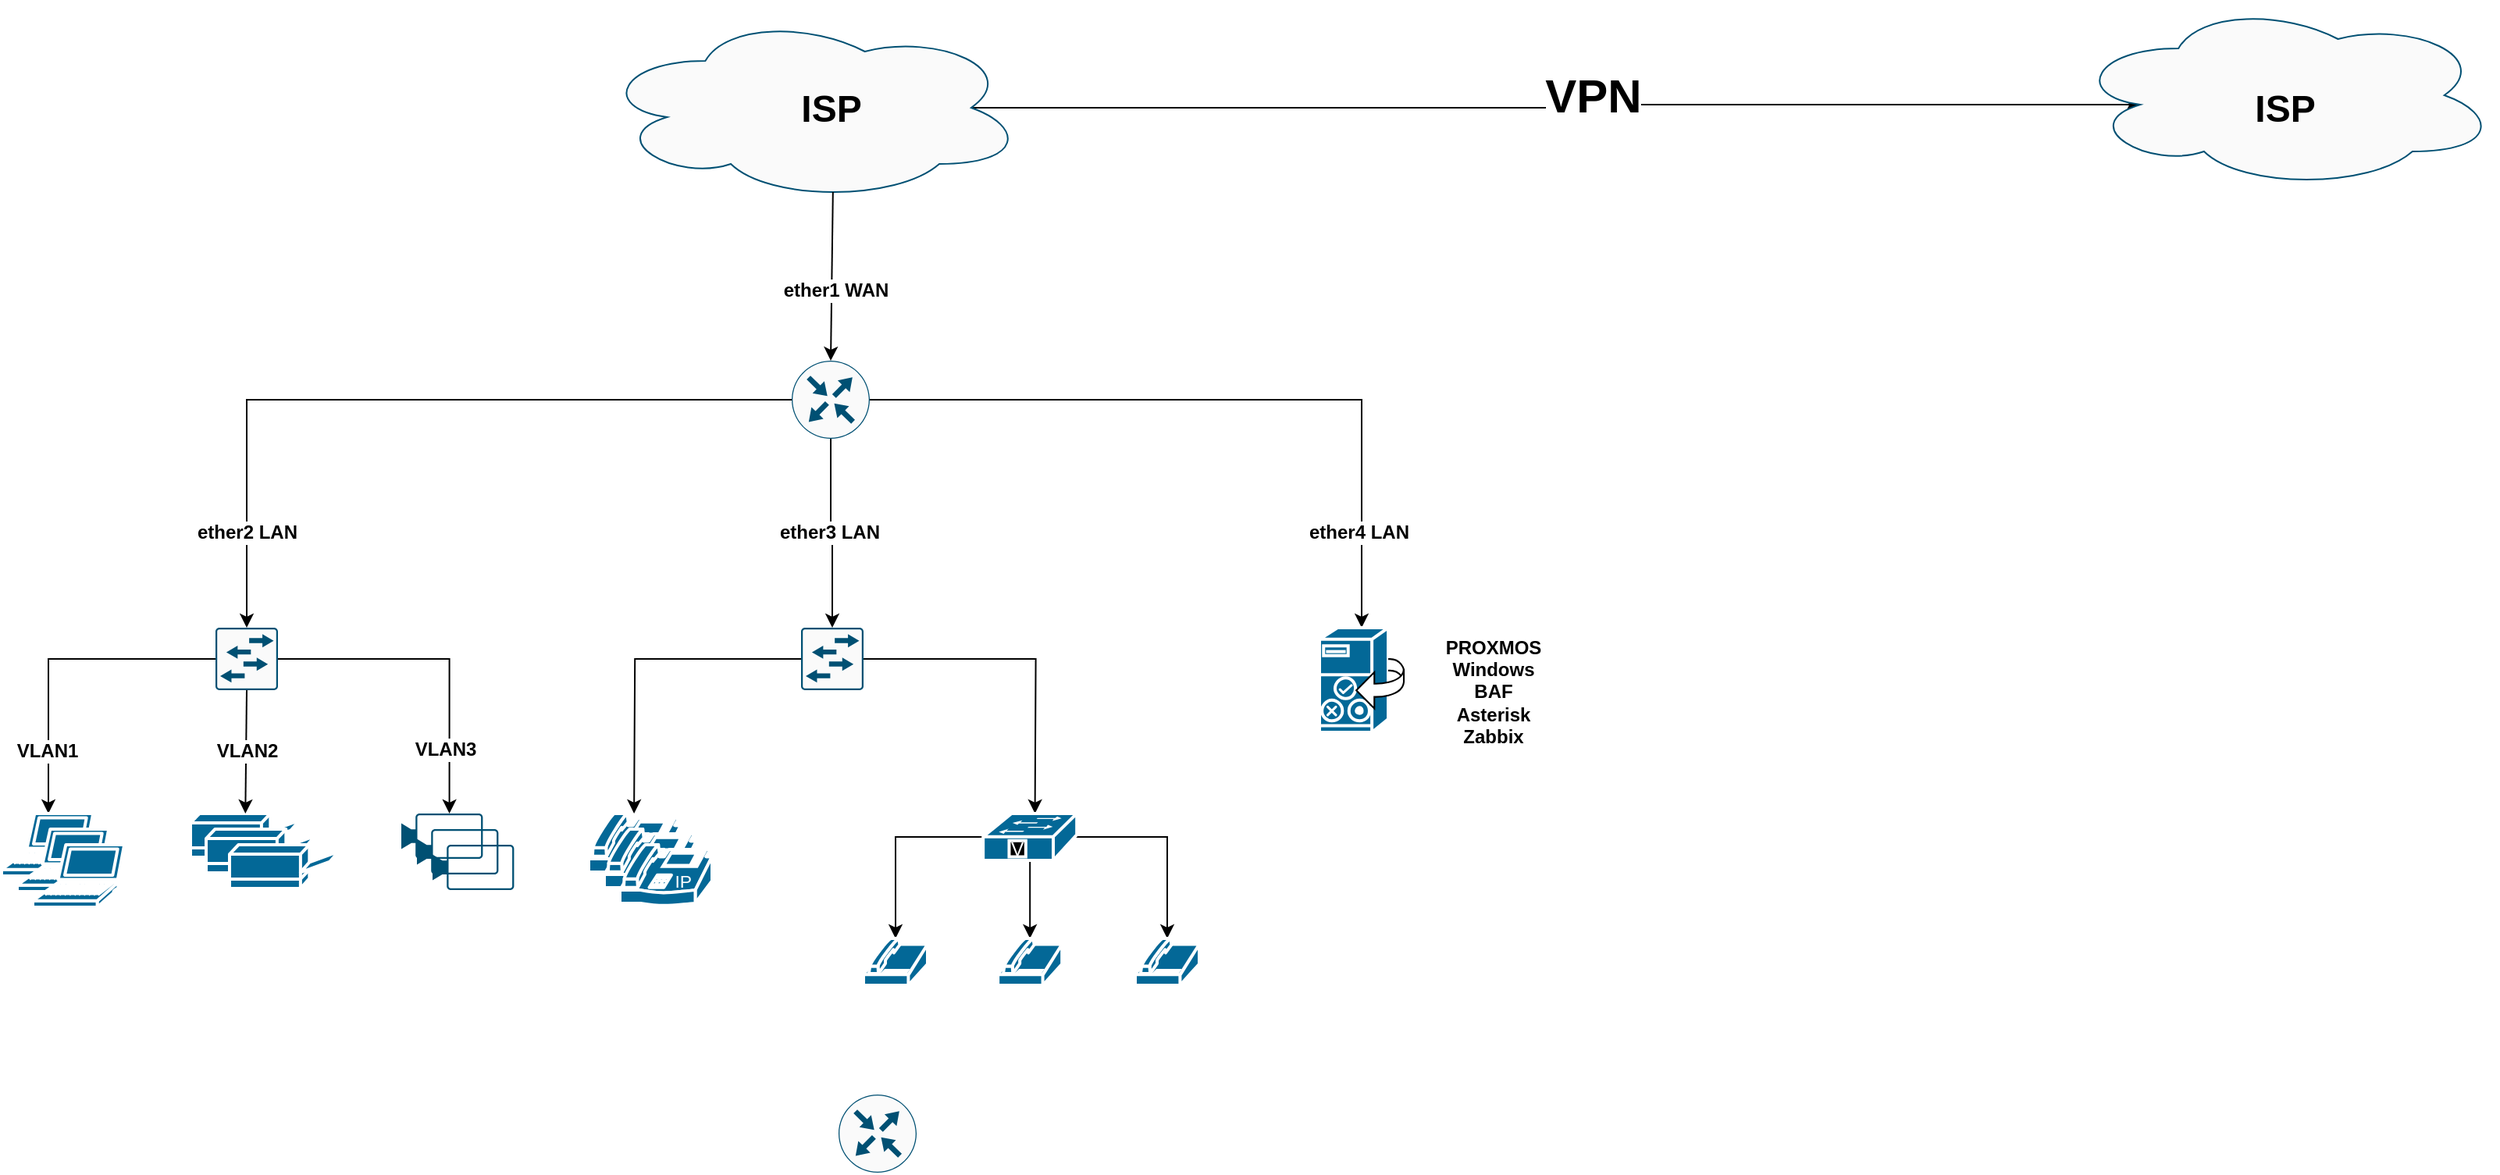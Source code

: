 <mxfile version="21.4.0" type="github">
  <diagram name="Сторінка-1" id="vxo9Mqeuw824rBDed6Ia">
    <mxGraphModel dx="2200" dy="1133" grid="1" gridSize="10" guides="1" tooltips="1" connect="1" arrows="1" fold="1" page="1" pageScale="1" pageWidth="827" pageHeight="1169" math="0" shadow="0">
      <root>
        <mxCell id="0" />
        <mxCell id="1" parent="0" />
        <mxCell id="CQcQ-5Wc7K7yggL2U02R-41" style="edgeStyle=orthogonalEdgeStyle;rounded=0;orthogonalLoop=1;jettySize=auto;html=1;exitX=0;exitY=0.5;exitDx=0;exitDy=0;exitPerimeter=0;" parent="1" source="CQcQ-5Wc7K7yggL2U02R-2" target="CQcQ-5Wc7K7yggL2U02R-11" edge="1">
          <mxGeometry relative="1" as="geometry">
            <mxPoint x="60" y="491" as="targetPoint" />
          </mxGeometry>
        </mxCell>
        <mxCell id="ToMg07O6w9Gh0h7sEnPY-10" value="VLAN1" style="edgeLabel;html=1;align=center;verticalAlign=middle;resizable=0;points=[];fontStyle=1;fontSize=12;" vertex="1" connectable="0" parent="CQcQ-5Wc7K7yggL2U02R-41">
          <mxGeometry x="0.402" y="-3" relative="1" as="geometry">
            <mxPoint x="2" y="21" as="offset" />
          </mxGeometry>
        </mxCell>
        <mxCell id="ToMg07O6w9Gh0h7sEnPY-6" style="edgeStyle=orthogonalEdgeStyle;rounded=0;orthogonalLoop=1;jettySize=auto;html=1;exitX=1;exitY=0.5;exitDx=0;exitDy=0;exitPerimeter=0;entryX=0.59;entryY=0;entryDx=0;entryDy=0;entryPerimeter=0;" edge="1" parent="1" source="CQcQ-5Wc7K7yggL2U02R-2" target="ToMg07O6w9Gh0h7sEnPY-3">
          <mxGeometry relative="1" as="geometry" />
        </mxCell>
        <mxCell id="ToMg07O6w9Gh0h7sEnPY-13" value="VLAN3" style="edgeLabel;html=1;align=center;verticalAlign=middle;resizable=0;points=[];fontStyle=1;fontSize=12;" vertex="1" connectable="0" parent="ToMg07O6w9Gh0h7sEnPY-6">
          <mxGeometry x="0.563" y="-3" relative="1" as="geometry">
            <mxPoint y="5" as="offset" />
          </mxGeometry>
        </mxCell>
        <mxCell id="CQcQ-5Wc7K7yggL2U02R-2" value="" style="sketch=0;points=[[0.015,0.015,0],[0.985,0.015,0],[0.985,0.985,0],[0.015,0.985,0],[0.25,0,0],[0.5,0,0],[0.75,0,0],[1,0.25,0],[1,0.5,0],[1,0.75,0],[0.75,1,0],[0.5,1,0],[0.25,1,0],[0,0.75,0],[0,0.5,0],[0,0.25,0]];verticalLabelPosition=bottom;html=1;verticalAlign=top;aspect=fixed;align=center;pointerEvents=1;shape=mxgraph.cisco19.rect;prIcon=l2_switch;fillColor=#FAFAFA;strokeColor=#005073;" parent="1" vertex="1">
          <mxGeometry x="141" y="401" width="40" height="40" as="geometry" />
        </mxCell>
        <mxCell id="ToMg07O6w9Gh0h7sEnPY-37" style="edgeStyle=orthogonalEdgeStyle;rounded=0;orthogonalLoop=1;jettySize=auto;html=1;exitX=0.5;exitY=1;exitDx=0;exitDy=0;exitPerimeter=0;entryX=0.5;entryY=0;entryDx=0;entryDy=0;entryPerimeter=0;" edge="1" parent="1" source="CQcQ-5Wc7K7yggL2U02R-5" target="ToMg07O6w9Gh0h7sEnPY-25">
          <mxGeometry relative="1" as="geometry" />
        </mxCell>
        <mxCell id="ToMg07O6w9Gh0h7sEnPY-38" value="ether3 LAN" style="edgeLabel;html=1;align=center;verticalAlign=middle;resizable=0;points=[];fontStyle=1;fontSize=12;" vertex="1" connectable="0" parent="ToMg07O6w9Gh0h7sEnPY-37">
          <mxGeometry x="-0.191" y="-1" relative="1" as="geometry">
            <mxPoint y="10" as="offset" />
          </mxGeometry>
        </mxCell>
        <mxCell id="CQcQ-5Wc7K7yggL2U02R-5" value="" style="sketch=0;points=[[0.5,0,0],[1,0.5,0],[0.5,1,0],[0,0.5,0],[0.145,0.145,0],[0.856,0.145,0],[0.855,0.856,0],[0.145,0.855,0]];verticalLabelPosition=bottom;html=1;verticalAlign=top;aspect=fixed;align=center;pointerEvents=1;shape=mxgraph.cisco19.rect;prIcon=router;fillColor=#FAFAFA;strokeColor=#005073;" parent="1" vertex="1">
          <mxGeometry x="510" y="230" width="50" height="50" as="geometry" />
        </mxCell>
        <mxCell id="CQcQ-5Wc7K7yggL2U02R-6" value="" style="sketch=0;points=[[0.5,0,0],[1,0.5,0],[0.5,1,0],[0,0.5,0],[0.145,0.145,0],[0.856,0.145,0],[0.855,0.856,0],[0.145,0.855,0]];verticalLabelPosition=bottom;html=1;verticalAlign=top;aspect=fixed;align=center;pointerEvents=1;shape=mxgraph.cisco19.rect;prIcon=router;fillColor=#FAFAFA;strokeColor=#005073;" parent="1" vertex="1">
          <mxGeometry x="540" y="700" width="50" height="50" as="geometry" />
        </mxCell>
        <mxCell id="CQcQ-5Wc7K7yggL2U02R-39" style="edgeStyle=orthogonalEdgeStyle;rounded=0;orthogonalLoop=1;jettySize=auto;html=1;exitX=0;exitY=0.5;exitDx=0;exitDy=0;exitPerimeter=0;entryX=0.5;entryY=0;entryDx=0;entryDy=0;entryPerimeter=0;" parent="1" source="CQcQ-5Wc7K7yggL2U02R-5" target="CQcQ-5Wc7K7yggL2U02R-2" edge="1">
          <mxGeometry relative="1" as="geometry">
            <mxPoint x="484.59" y="251" as="sourcePoint" />
          </mxGeometry>
        </mxCell>
        <mxCell id="ToMg07O6w9Gh0h7sEnPY-15" value="ether2 LAN" style="edgeLabel;html=1;align=center;verticalAlign=middle;resizable=0;points=[];fontStyle=1;fontSize=12;" vertex="1" connectable="0" parent="CQcQ-5Wc7K7yggL2U02R-39">
          <mxGeometry x="0.853" relative="1" as="geometry">
            <mxPoint y="-25" as="offset" />
          </mxGeometry>
        </mxCell>
        <mxCell id="CQcQ-5Wc7K7yggL2U02R-49" style="edgeStyle=orthogonalEdgeStyle;rounded=0;orthogonalLoop=1;jettySize=auto;html=1;exitX=1;exitY=0.5;exitDx=0;exitDy=0;exitPerimeter=0;entryX=0.5;entryY=0;entryDx=0;entryDy=0;entryPerimeter=0;" parent="1" source="CQcQ-5Wc7K7yggL2U02R-5" target="CQcQ-5Wc7K7yggL2U02R-48" edge="1">
          <mxGeometry relative="1" as="geometry">
            <mxPoint x="534.59" y="251" as="sourcePoint" />
            <Array as="points">
              <mxPoint x="875" y="255" />
            </Array>
          </mxGeometry>
        </mxCell>
        <mxCell id="ToMg07O6w9Gh0h7sEnPY-43" value="ether4 LAN" style="edgeLabel;html=1;align=center;verticalAlign=middle;resizable=0;points=[];fontStyle=1;fontSize=12;" vertex="1" connectable="0" parent="CQcQ-5Wc7K7yggL2U02R-49">
          <mxGeometry x="0.762" y="-2" relative="1" as="geometry">
            <mxPoint y="-6" as="offset" />
          </mxGeometry>
        </mxCell>
        <mxCell id="ToMg07O6w9Gh0h7sEnPY-55" style="edgeStyle=orthogonalEdgeStyle;rounded=0;orthogonalLoop=1;jettySize=auto;html=1;exitX=0.875;exitY=0.5;exitDx=0;exitDy=0;exitPerimeter=0;entryX=0.16;entryY=0.55;entryDx=0;entryDy=0;entryPerimeter=0;" edge="1" parent="1" source="CQcQ-5Wc7K7yggL2U02R-8" target="ToMg07O6w9Gh0h7sEnPY-51">
          <mxGeometry relative="1" as="geometry" />
        </mxCell>
        <mxCell id="ToMg07O6w9Gh0h7sEnPY-56" value="VPN" style="edgeLabel;html=1;align=center;verticalAlign=middle;resizable=0;points=[];fontStyle=1;fontSize=30;" vertex="1" connectable="0" parent="ToMg07O6w9Gh0h7sEnPY-55">
          <mxGeometry x="0.067" y="6" relative="1" as="geometry">
            <mxPoint x="-1" as="offset" />
          </mxGeometry>
        </mxCell>
        <mxCell id="CQcQ-5Wc7K7yggL2U02R-8" value="" style="ellipse;shape=cloud;whiteSpace=wrap;html=1;verticalAlign=top;fillColor=#FAFAFA;strokeColor=#005073;sketch=0;" parent="1" vertex="1">
          <mxGeometry x="386.59" y="8" width="272.41" height="120" as="geometry" />
        </mxCell>
        <mxCell id="CQcQ-5Wc7K7yggL2U02R-11" value="" style="shape=mxgraph.cisco.computers_and_peripherals.laptop;sketch=0;html=1;pointerEvents=1;dashed=0;fillColor=#036897;strokeColor=#ffffff;strokeWidth=2;verticalLabelPosition=bottom;verticalAlign=top;align=center;outlineConnect=0;" parent="1" vertex="1">
          <mxGeometry x="4" y="520" width="60" height="40" as="geometry" />
        </mxCell>
        <mxCell id="CQcQ-5Wc7K7yggL2U02R-23" value="ISP" style="text;strokeColor=none;fillColor=none;html=1;fontSize=24;fontStyle=1;verticalAlign=middle;align=center;" parent="1" vertex="1">
          <mxGeometry x="485" y="41.5" width="100" height="55" as="geometry" />
        </mxCell>
        <mxCell id="CQcQ-5Wc7K7yggL2U02R-45" value="" style="shape=mxgraph.cisco.computers_and_peripherals.laptop;sketch=0;html=1;pointerEvents=1;dashed=0;fillColor=#036897;strokeColor=#ffffff;strokeWidth=2;verticalLabelPosition=bottom;verticalAlign=top;align=center;outlineConnect=0;" parent="1" vertex="1">
          <mxGeometry x="14" y="530" width="60" height="40" as="geometry" />
        </mxCell>
        <mxCell id="CQcQ-5Wc7K7yggL2U02R-46" value="" style="shape=mxgraph.cisco.computers_and_peripherals.laptop;sketch=0;html=1;pointerEvents=1;dashed=0;fillColor=#036897;strokeColor=#ffffff;strokeWidth=2;verticalLabelPosition=bottom;verticalAlign=top;align=center;outlineConnect=0;" parent="1" vertex="1">
          <mxGeometry x="24" y="540" width="60" height="40" as="geometry" />
        </mxCell>
        <mxCell id="CQcQ-5Wc7K7yggL2U02R-48" value="" style="shape=mxgraph.cisco.servers.cisco_unified_presence_server;sketch=0;html=1;pointerEvents=1;dashed=0;fillColor=#036897;strokeColor=#ffffff;strokeWidth=2;verticalLabelPosition=bottom;verticalAlign=top;align=center;outlineConnect=0;" parent="1" vertex="1">
          <mxGeometry x="848" y="401" width="54" height="67" as="geometry" />
        </mxCell>
        <mxCell id="CQcQ-5Wc7K7yggL2U02R-51" value="" style="shape=mxgraph.cisco.computers_and_peripherals.printer;sketch=0;html=1;pointerEvents=1;dashed=0;fillColor=#036897;strokeColor=#ffffff;strokeWidth=2;verticalLabelPosition=bottom;verticalAlign=top;align=center;outlineConnect=0;" parent="1" vertex="1">
          <mxGeometry x="125" y="520" width="70" height="28" as="geometry" />
        </mxCell>
        <mxCell id="CQcQ-5Wc7K7yggL2U02R-52" value="" style="shape=mxgraph.cisco.computers_and_peripherals.printer;sketch=0;html=1;pointerEvents=1;dashed=0;fillColor=#036897;strokeColor=#ffffff;strokeWidth=2;verticalLabelPosition=bottom;verticalAlign=top;align=center;outlineConnect=0;" parent="1" vertex="1">
          <mxGeometry x="135" y="530" width="70" height="28" as="geometry" />
        </mxCell>
        <mxCell id="CQcQ-5Wc7K7yggL2U02R-53" value="" style="shape=mxgraph.cisco.computers_and_peripherals.printer;sketch=0;html=1;pointerEvents=1;dashed=0;fillColor=#036897;strokeColor=#ffffff;strokeWidth=2;verticalLabelPosition=bottom;verticalAlign=top;align=center;outlineConnect=0;" parent="1" vertex="1">
          <mxGeometry x="150" y="540" width="70" height="28" as="geometry" />
        </mxCell>
        <mxCell id="ToMg07O6w9Gh0h7sEnPY-2" value="" style="endArrow=classic;html=1;rounded=0;entryX=0.5;entryY=0;entryDx=0;entryDy=0;entryPerimeter=0;exitX=0.55;exitY=0.95;exitDx=0;exitDy=0;exitPerimeter=0;" edge="1" parent="1" source="CQcQ-5Wc7K7yggL2U02R-8" target="CQcQ-5Wc7K7yggL2U02R-5">
          <mxGeometry width="50" height="50" relative="1" as="geometry">
            <mxPoint x="530" y="290" as="sourcePoint" />
            <mxPoint x="580" y="240" as="targetPoint" />
          </mxGeometry>
        </mxCell>
        <mxCell id="ToMg07O6w9Gh0h7sEnPY-14" value="ether1 WAN" style="edgeLabel;html=1;align=center;verticalAlign=middle;resizable=0;points=[];fontStyle=1;fontSize=12;" vertex="1" connectable="0" parent="ToMg07O6w9Gh0h7sEnPY-2">
          <mxGeometry x="0.156" y="3" relative="1" as="geometry">
            <mxPoint x="-1" as="offset" />
          </mxGeometry>
        </mxCell>
        <mxCell id="ToMg07O6w9Gh0h7sEnPY-3" value="" style="points=[[0,0.5,0],[0.19,0.02,0],[0.59,0,0],[0.985,0.02,0],[1,0.5,0],[0.985,0.98,0],[0.59,1,0],[0.19,0.98,0]];verticalLabelPosition=bottom;sketch=0;html=1;verticalAlign=top;aspect=fixed;align=center;pointerEvents=1;shape=mxgraph.cisco19.camera;fillColor=#005073;strokeColor=none;" vertex="1" parent="1">
          <mxGeometry x="260" y="520" width="52.2" height="29" as="geometry" />
        </mxCell>
        <mxCell id="ToMg07O6w9Gh0h7sEnPY-7" value="" style="points=[[0,0.5,0],[0.19,0.02,0],[0.59,0,0],[0.985,0.02,0],[1,0.5,0],[0.985,0.98,0],[0.59,1,0],[0.19,0.98,0]];verticalLabelPosition=bottom;sketch=0;html=1;verticalAlign=top;aspect=fixed;align=center;pointerEvents=1;shape=mxgraph.cisco19.camera;fillColor=#005073;strokeColor=none;" vertex="1" parent="1">
          <mxGeometry x="270" y="530" width="52.2" height="29" as="geometry" />
        </mxCell>
        <mxCell id="ToMg07O6w9Gh0h7sEnPY-8" value="" style="points=[[0,0.5,0],[0.19,0.02,0],[0.59,0,0],[0.985,0.02,0],[1,0.5,0],[0.985,0.98,0],[0.59,1,0],[0.19,0.98,0]];verticalLabelPosition=bottom;sketch=0;html=1;verticalAlign=top;aspect=fixed;align=center;pointerEvents=1;shape=mxgraph.cisco19.camera;fillColor=#005073;strokeColor=none;" vertex="1" parent="1">
          <mxGeometry x="280" y="540" width="52.2" height="29" as="geometry" />
        </mxCell>
        <mxCell id="ToMg07O6w9Gh0h7sEnPY-18" value="" style="endArrow=classic;html=1;rounded=0;exitX=0.5;exitY=1;exitDx=0;exitDy=0;exitPerimeter=0;" edge="1" parent="1" source="CQcQ-5Wc7K7yggL2U02R-2" target="CQcQ-5Wc7K7yggL2U02R-51">
          <mxGeometry width="50" height="50" relative="1" as="geometry">
            <mxPoint x="140" y="460" as="sourcePoint" />
            <mxPoint x="169" y="490" as="targetPoint" />
          </mxGeometry>
        </mxCell>
        <mxCell id="ToMg07O6w9Gh0h7sEnPY-19" value="VLAN2" style="edgeLabel;html=1;align=center;verticalAlign=middle;resizable=0;points=[];fontStyle=1;fontSize=12;" vertex="1" connectable="0" parent="ToMg07O6w9Gh0h7sEnPY-18">
          <mxGeometry x="-0.141" relative="1" as="geometry">
            <mxPoint y="5" as="offset" />
          </mxGeometry>
        </mxCell>
        <mxCell id="ToMg07O6w9Gh0h7sEnPY-20" value="PROXMOS&lt;br&gt;Windows&lt;br&gt;BAF&lt;br&gt;Asterisk&lt;br&gt;Zabbix" style="text;html=1;align=center;verticalAlign=middle;resizable=0;points=[];autosize=1;strokeColor=none;fillColor=none;fontStyle=1" vertex="1" parent="1">
          <mxGeometry x="919" y="397" width="80" height="90" as="geometry" />
        </mxCell>
        <mxCell id="ToMg07O6w9Gh0h7sEnPY-21" style="edgeStyle=orthogonalEdgeStyle;rounded=0;orthogonalLoop=1;jettySize=auto;html=1;exitX=0;exitY=0.5;exitDx=0;exitDy=0;exitPerimeter=0;" edge="1" parent="1" source="ToMg07O6w9Gh0h7sEnPY-25">
          <mxGeometry relative="1" as="geometry">
            <mxPoint x="409.053" y="520" as="targetPoint" />
          </mxGeometry>
        </mxCell>
        <mxCell id="ToMg07O6w9Gh0h7sEnPY-23" style="edgeStyle=orthogonalEdgeStyle;rounded=0;orthogonalLoop=1;jettySize=auto;html=1;exitX=1;exitY=0.5;exitDx=0;exitDy=0;exitPerimeter=0;entryX=0.59;entryY=0;entryDx=0;entryDy=0;entryPerimeter=0;" edge="1" parent="1" source="ToMg07O6w9Gh0h7sEnPY-25">
          <mxGeometry relative="1" as="geometry">
            <mxPoint x="665.798" y="520" as="targetPoint" />
          </mxGeometry>
        </mxCell>
        <mxCell id="ToMg07O6w9Gh0h7sEnPY-25" value="" style="sketch=0;points=[[0.015,0.015,0],[0.985,0.015,0],[0.985,0.985,0],[0.015,0.985,0],[0.25,0,0],[0.5,0,0],[0.75,0,0],[1,0.25,0],[1,0.5,0],[1,0.75,0],[0.75,1,0],[0.5,1,0],[0.25,1,0],[0,0.75,0],[0,0.5,0],[0,0.25,0]];verticalLabelPosition=bottom;html=1;verticalAlign=top;aspect=fixed;align=center;pointerEvents=1;shape=mxgraph.cisco19.rect;prIcon=l2_switch;fillColor=#FAFAFA;strokeColor=#005073;" vertex="1" parent="1">
          <mxGeometry x="516" y="401" width="40" height="40" as="geometry" />
        </mxCell>
        <mxCell id="ToMg07O6w9Gh0h7sEnPY-39" value="" style="shape=mxgraph.cisco.modems_and_phones.ip_phone;sketch=0;html=1;pointerEvents=1;dashed=0;fillColor=#036897;strokeColor=#ffffff;strokeWidth=2;verticalLabelPosition=bottom;verticalAlign=top;align=center;outlineConnect=0;" vertex="1" parent="1">
          <mxGeometry x="380" y="520" width="59" height="40" as="geometry" />
        </mxCell>
        <mxCell id="ToMg07O6w9Gh0h7sEnPY-47" style="edgeStyle=orthogonalEdgeStyle;rounded=0;orthogonalLoop=1;jettySize=auto;html=1;exitX=0;exitY=0.5;exitDx=0;exitDy=0;exitPerimeter=0;entryX=0.5;entryY=0;entryDx=0;entryDy=0;entryPerimeter=0;" edge="1" parent="1" source="ToMg07O6w9Gh0h7sEnPY-40" target="ToMg07O6w9Gh0h7sEnPY-44">
          <mxGeometry relative="1" as="geometry" />
        </mxCell>
        <mxCell id="ToMg07O6w9Gh0h7sEnPY-48" style="edgeStyle=orthogonalEdgeStyle;rounded=0;orthogonalLoop=1;jettySize=auto;html=1;exitX=0.98;exitY=0.5;exitDx=0;exitDy=0;exitPerimeter=0;" edge="1" parent="1" source="ToMg07O6w9Gh0h7sEnPY-40" target="ToMg07O6w9Gh0h7sEnPY-46">
          <mxGeometry relative="1" as="geometry" />
        </mxCell>
        <mxCell id="ToMg07O6w9Gh0h7sEnPY-49" style="edgeStyle=orthogonalEdgeStyle;rounded=0;orthogonalLoop=1;jettySize=auto;html=1;exitX=0.5;exitY=0.98;exitDx=0;exitDy=0;exitPerimeter=0;entryX=0.5;entryY=0;entryDx=0;entryDy=0;entryPerimeter=0;" edge="1" parent="1" source="ToMg07O6w9Gh0h7sEnPY-40" target="ToMg07O6w9Gh0h7sEnPY-45">
          <mxGeometry relative="1" as="geometry" />
        </mxCell>
        <mxCell id="ToMg07O6w9Gh0h7sEnPY-40" value="" style="shape=mxgraph.cisco.switches.voice_switch;sketch=0;html=1;pointerEvents=1;dashed=0;fillColor=#036897;strokeColor=#ffffff;strokeWidth=2;verticalLabelPosition=bottom;verticalAlign=top;align=center;outlineConnect=0;" vertex="1" parent="1">
          <mxGeometry x="632.59" y="520" width="60" height="30" as="geometry" />
        </mxCell>
        <mxCell id="ToMg07O6w9Gh0h7sEnPY-41" value="" style="shape=mxgraph.cisco.modems_and_phones.ip_phone;sketch=0;html=1;pointerEvents=1;dashed=0;fillColor=#036897;strokeColor=#ffffff;strokeWidth=2;verticalLabelPosition=bottom;verticalAlign=top;align=center;outlineConnect=0;" vertex="1" parent="1">
          <mxGeometry x="390" y="530" width="59" height="40" as="geometry" />
        </mxCell>
        <mxCell id="ToMg07O6w9Gh0h7sEnPY-42" value="" style="shape=mxgraph.cisco.modems_and_phones.ip_phone;sketch=0;html=1;pointerEvents=1;dashed=0;fillColor=#036897;strokeColor=#ffffff;strokeWidth=2;verticalLabelPosition=bottom;verticalAlign=top;align=center;outlineConnect=0;" vertex="1" parent="1">
          <mxGeometry x="400" y="540" width="59" height="40" as="geometry" />
        </mxCell>
        <mxCell id="ToMg07O6w9Gh0h7sEnPY-44" value="" style="shape=mxgraph.cisco.modems_and_phones.hootphone;sketch=0;html=1;pointerEvents=1;dashed=0;fillColor=#036897;strokeColor=#ffffff;strokeWidth=2;verticalLabelPosition=bottom;verticalAlign=top;align=center;outlineConnect=0;" vertex="1" parent="1">
          <mxGeometry x="556" y="600" width="41" height="30" as="geometry" />
        </mxCell>
        <mxCell id="ToMg07O6w9Gh0h7sEnPY-45" value="" style="shape=mxgraph.cisco.modems_and_phones.hootphone;sketch=0;html=1;pointerEvents=1;dashed=0;fillColor=#036897;strokeColor=#ffffff;strokeWidth=2;verticalLabelPosition=bottom;verticalAlign=top;align=center;outlineConnect=0;" vertex="1" parent="1">
          <mxGeometry x="642.09" y="600" width="41" height="30" as="geometry" />
        </mxCell>
        <mxCell id="ToMg07O6w9Gh0h7sEnPY-46" value="" style="shape=mxgraph.cisco.modems_and_phones.hootphone;sketch=0;html=1;pointerEvents=1;dashed=0;fillColor=#036897;strokeColor=#ffffff;strokeWidth=2;verticalLabelPosition=bottom;verticalAlign=top;align=center;outlineConnect=0;" vertex="1" parent="1">
          <mxGeometry x="730" y="600" width="41" height="30" as="geometry" />
        </mxCell>
        <mxCell id="ToMg07O6w9Gh0h7sEnPY-51" value="" style="ellipse;shape=cloud;whiteSpace=wrap;html=1;verticalAlign=top;fillColor=#FAFAFA;strokeColor=#005073;sketch=0;" vertex="1" parent="1">
          <mxGeometry x="1330" width="272.41" height="120" as="geometry" />
        </mxCell>
        <mxCell id="ToMg07O6w9Gh0h7sEnPY-57" value="ISP" style="text;strokeColor=none;fillColor=none;html=1;fontSize=24;fontStyle=1;verticalAlign=middle;align=center;" vertex="1" parent="1">
          <mxGeometry x="1416.2" y="41.5" width="100" height="55" as="geometry" />
        </mxCell>
      </root>
    </mxGraphModel>
  </diagram>
</mxfile>
